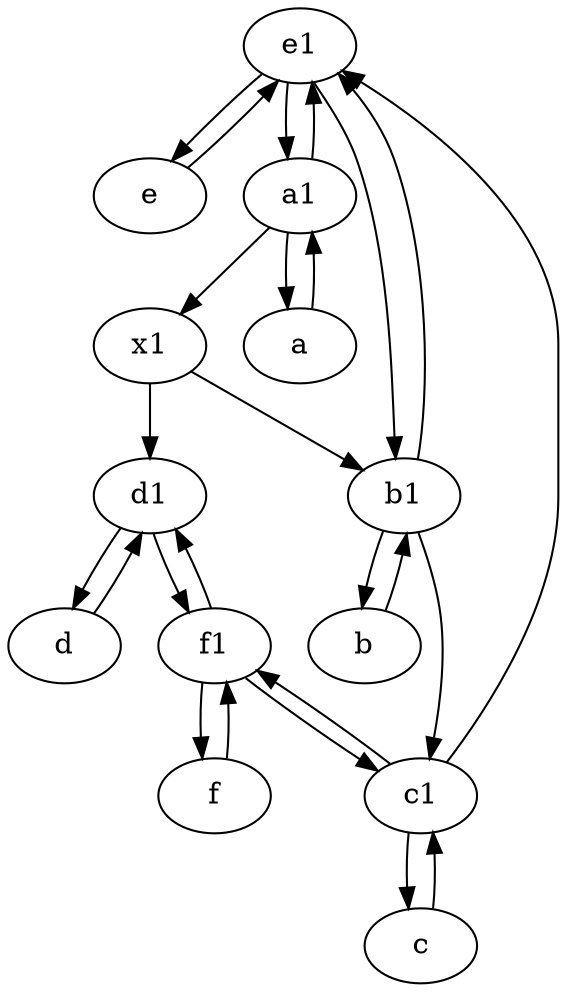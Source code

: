 digraph  {
	e1 [pos="25,45!"];
	b [pos="50,20!"];
	c1 [pos="30,15!"];
	d1 [pos="25,30!"];
	e [pos="30,50!"];
	x1;
	a1 [pos="40,15!"];
	d [pos="20,30!"];
	b1 [pos="45,20!"];
	c [pos="20,10!"];
	a [pos="40,10!"];
	f [pos="15,45!"];
	f1;
	x1 -> d1;
	e1 -> e;
	c1 -> f1;
	d -> d1;
	c1 -> c;
	f1 -> c1;
	e1 -> b1;
	a1 -> a;
	c -> c1;
	f -> f1;
	b1 -> e1;
	f1 -> d1;
	a -> a1;
	e -> e1;
	a1 -> x1;
	d1 -> f1;
	b1 -> b;
	f1 -> f;
	c1 -> e1;
	b -> b1;
	x1 -> b1;
	d1 -> d;
	a1 -> e1;
	e1 -> a1;
	b1 -> c1;

	}